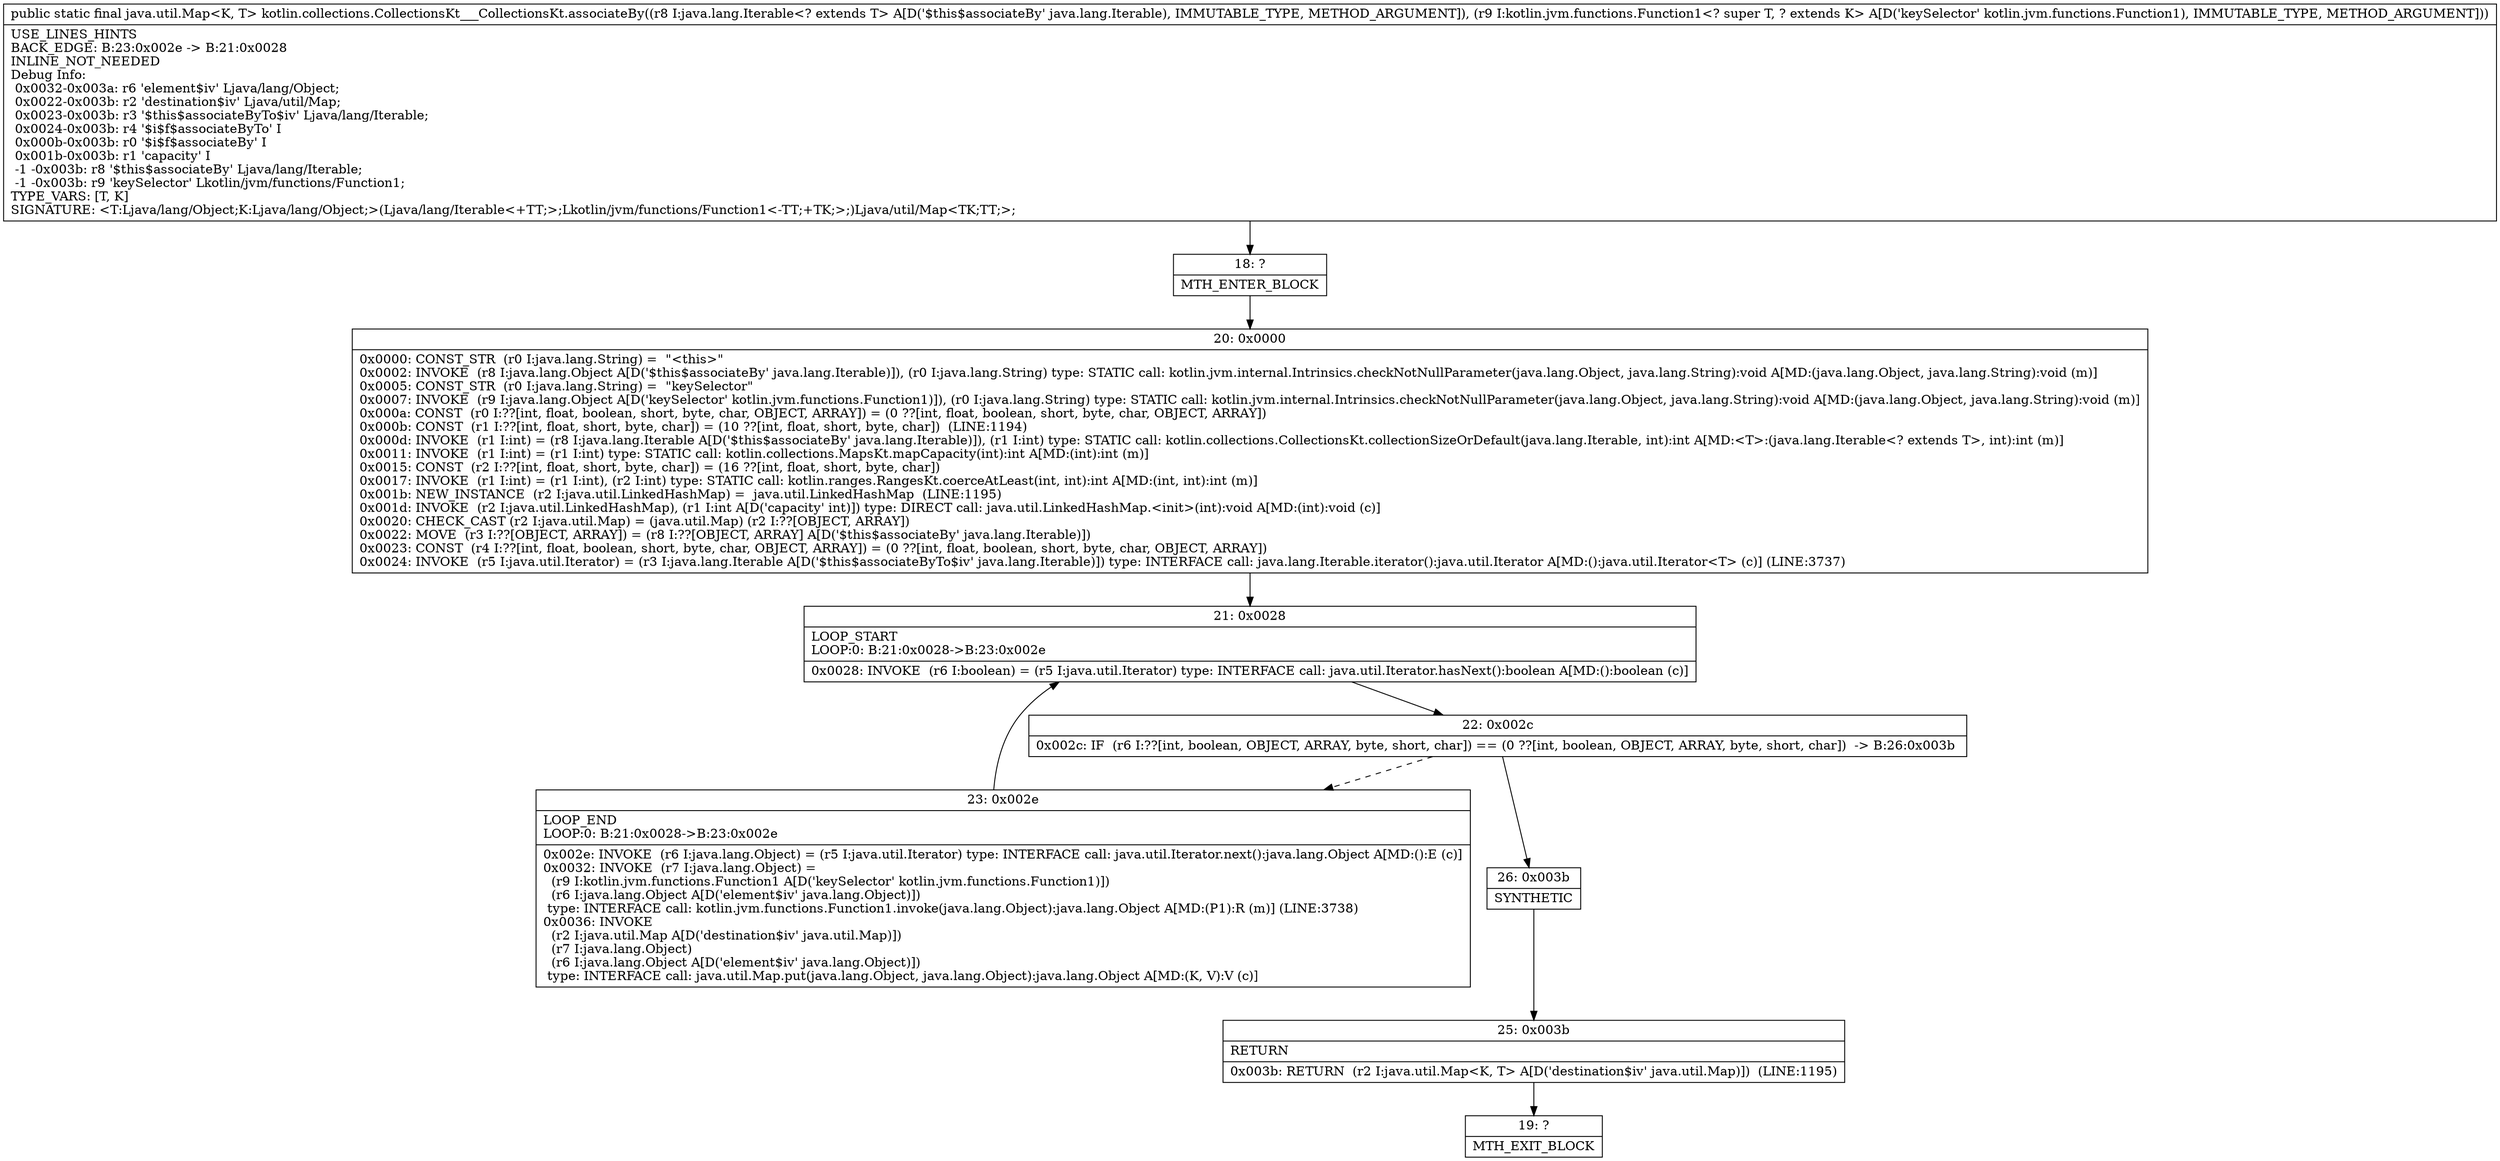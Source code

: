 digraph "CFG forkotlin.collections.CollectionsKt___CollectionsKt.associateBy(Ljava\/lang\/Iterable;Lkotlin\/jvm\/functions\/Function1;)Ljava\/util\/Map;" {
Node_18 [shape=record,label="{18\:\ ?|MTH_ENTER_BLOCK\l}"];
Node_20 [shape=record,label="{20\:\ 0x0000|0x0000: CONST_STR  (r0 I:java.lang.String) =  \"\<this\>\" \l0x0002: INVOKE  (r8 I:java.lang.Object A[D('$this$associateBy' java.lang.Iterable)]), (r0 I:java.lang.String) type: STATIC call: kotlin.jvm.internal.Intrinsics.checkNotNullParameter(java.lang.Object, java.lang.String):void A[MD:(java.lang.Object, java.lang.String):void (m)]\l0x0005: CONST_STR  (r0 I:java.lang.String) =  \"keySelector\" \l0x0007: INVOKE  (r9 I:java.lang.Object A[D('keySelector' kotlin.jvm.functions.Function1)]), (r0 I:java.lang.String) type: STATIC call: kotlin.jvm.internal.Intrinsics.checkNotNullParameter(java.lang.Object, java.lang.String):void A[MD:(java.lang.Object, java.lang.String):void (m)]\l0x000a: CONST  (r0 I:??[int, float, boolean, short, byte, char, OBJECT, ARRAY]) = (0 ??[int, float, boolean, short, byte, char, OBJECT, ARRAY]) \l0x000b: CONST  (r1 I:??[int, float, short, byte, char]) = (10 ??[int, float, short, byte, char])  (LINE:1194)\l0x000d: INVOKE  (r1 I:int) = (r8 I:java.lang.Iterable A[D('$this$associateBy' java.lang.Iterable)]), (r1 I:int) type: STATIC call: kotlin.collections.CollectionsKt.collectionSizeOrDefault(java.lang.Iterable, int):int A[MD:\<T\>:(java.lang.Iterable\<? extends T\>, int):int (m)]\l0x0011: INVOKE  (r1 I:int) = (r1 I:int) type: STATIC call: kotlin.collections.MapsKt.mapCapacity(int):int A[MD:(int):int (m)]\l0x0015: CONST  (r2 I:??[int, float, short, byte, char]) = (16 ??[int, float, short, byte, char]) \l0x0017: INVOKE  (r1 I:int) = (r1 I:int), (r2 I:int) type: STATIC call: kotlin.ranges.RangesKt.coerceAtLeast(int, int):int A[MD:(int, int):int (m)]\l0x001b: NEW_INSTANCE  (r2 I:java.util.LinkedHashMap) =  java.util.LinkedHashMap  (LINE:1195)\l0x001d: INVOKE  (r2 I:java.util.LinkedHashMap), (r1 I:int A[D('capacity' int)]) type: DIRECT call: java.util.LinkedHashMap.\<init\>(int):void A[MD:(int):void (c)]\l0x0020: CHECK_CAST (r2 I:java.util.Map) = (java.util.Map) (r2 I:??[OBJECT, ARRAY]) \l0x0022: MOVE  (r3 I:??[OBJECT, ARRAY]) = (r8 I:??[OBJECT, ARRAY] A[D('$this$associateBy' java.lang.Iterable)]) \l0x0023: CONST  (r4 I:??[int, float, boolean, short, byte, char, OBJECT, ARRAY]) = (0 ??[int, float, boolean, short, byte, char, OBJECT, ARRAY]) \l0x0024: INVOKE  (r5 I:java.util.Iterator) = (r3 I:java.lang.Iterable A[D('$this$associateByTo$iv' java.lang.Iterable)]) type: INTERFACE call: java.lang.Iterable.iterator():java.util.Iterator A[MD:():java.util.Iterator\<T\> (c)] (LINE:3737)\l}"];
Node_21 [shape=record,label="{21\:\ 0x0028|LOOP_START\lLOOP:0: B:21:0x0028\-\>B:23:0x002e\l|0x0028: INVOKE  (r6 I:boolean) = (r5 I:java.util.Iterator) type: INTERFACE call: java.util.Iterator.hasNext():boolean A[MD:():boolean (c)]\l}"];
Node_22 [shape=record,label="{22\:\ 0x002c|0x002c: IF  (r6 I:??[int, boolean, OBJECT, ARRAY, byte, short, char]) == (0 ??[int, boolean, OBJECT, ARRAY, byte, short, char])  \-\> B:26:0x003b \l}"];
Node_23 [shape=record,label="{23\:\ 0x002e|LOOP_END\lLOOP:0: B:21:0x0028\-\>B:23:0x002e\l|0x002e: INVOKE  (r6 I:java.lang.Object) = (r5 I:java.util.Iterator) type: INTERFACE call: java.util.Iterator.next():java.lang.Object A[MD:():E (c)]\l0x0032: INVOKE  (r7 I:java.lang.Object) = \l  (r9 I:kotlin.jvm.functions.Function1 A[D('keySelector' kotlin.jvm.functions.Function1)])\l  (r6 I:java.lang.Object A[D('element$iv' java.lang.Object)])\l type: INTERFACE call: kotlin.jvm.functions.Function1.invoke(java.lang.Object):java.lang.Object A[MD:(P1):R (m)] (LINE:3738)\l0x0036: INVOKE  \l  (r2 I:java.util.Map A[D('destination$iv' java.util.Map)])\l  (r7 I:java.lang.Object)\l  (r6 I:java.lang.Object A[D('element$iv' java.lang.Object)])\l type: INTERFACE call: java.util.Map.put(java.lang.Object, java.lang.Object):java.lang.Object A[MD:(K, V):V (c)]\l}"];
Node_26 [shape=record,label="{26\:\ 0x003b|SYNTHETIC\l}"];
Node_25 [shape=record,label="{25\:\ 0x003b|RETURN\l|0x003b: RETURN  (r2 I:java.util.Map\<K, T\> A[D('destination$iv' java.util.Map)])  (LINE:1195)\l}"];
Node_19 [shape=record,label="{19\:\ ?|MTH_EXIT_BLOCK\l}"];
MethodNode[shape=record,label="{public static final java.util.Map\<K, T\> kotlin.collections.CollectionsKt___CollectionsKt.associateBy((r8 I:java.lang.Iterable\<? extends T\> A[D('$this$associateBy' java.lang.Iterable), IMMUTABLE_TYPE, METHOD_ARGUMENT]), (r9 I:kotlin.jvm.functions.Function1\<? super T, ? extends K\> A[D('keySelector' kotlin.jvm.functions.Function1), IMMUTABLE_TYPE, METHOD_ARGUMENT]))  | USE_LINES_HINTS\lBACK_EDGE: B:23:0x002e \-\> B:21:0x0028\lINLINE_NOT_NEEDED\lDebug Info:\l  0x0032\-0x003a: r6 'element$iv' Ljava\/lang\/Object;\l  0x0022\-0x003b: r2 'destination$iv' Ljava\/util\/Map;\l  0x0023\-0x003b: r3 '$this$associateByTo$iv' Ljava\/lang\/Iterable;\l  0x0024\-0x003b: r4 '$i$f$associateByTo' I\l  0x000b\-0x003b: r0 '$i$f$associateBy' I\l  0x001b\-0x003b: r1 'capacity' I\l  \-1 \-0x003b: r8 '$this$associateBy' Ljava\/lang\/Iterable;\l  \-1 \-0x003b: r9 'keySelector' Lkotlin\/jvm\/functions\/Function1;\lTYPE_VARS: [T, K]\lSIGNATURE: \<T:Ljava\/lang\/Object;K:Ljava\/lang\/Object;\>(Ljava\/lang\/Iterable\<+TT;\>;Lkotlin\/jvm\/functions\/Function1\<\-TT;+TK;\>;)Ljava\/util\/Map\<TK;TT;\>;\l}"];
MethodNode -> Node_18;Node_18 -> Node_20;
Node_20 -> Node_21;
Node_21 -> Node_22;
Node_22 -> Node_23[style=dashed];
Node_22 -> Node_26;
Node_23 -> Node_21;
Node_26 -> Node_25;
Node_25 -> Node_19;
}

